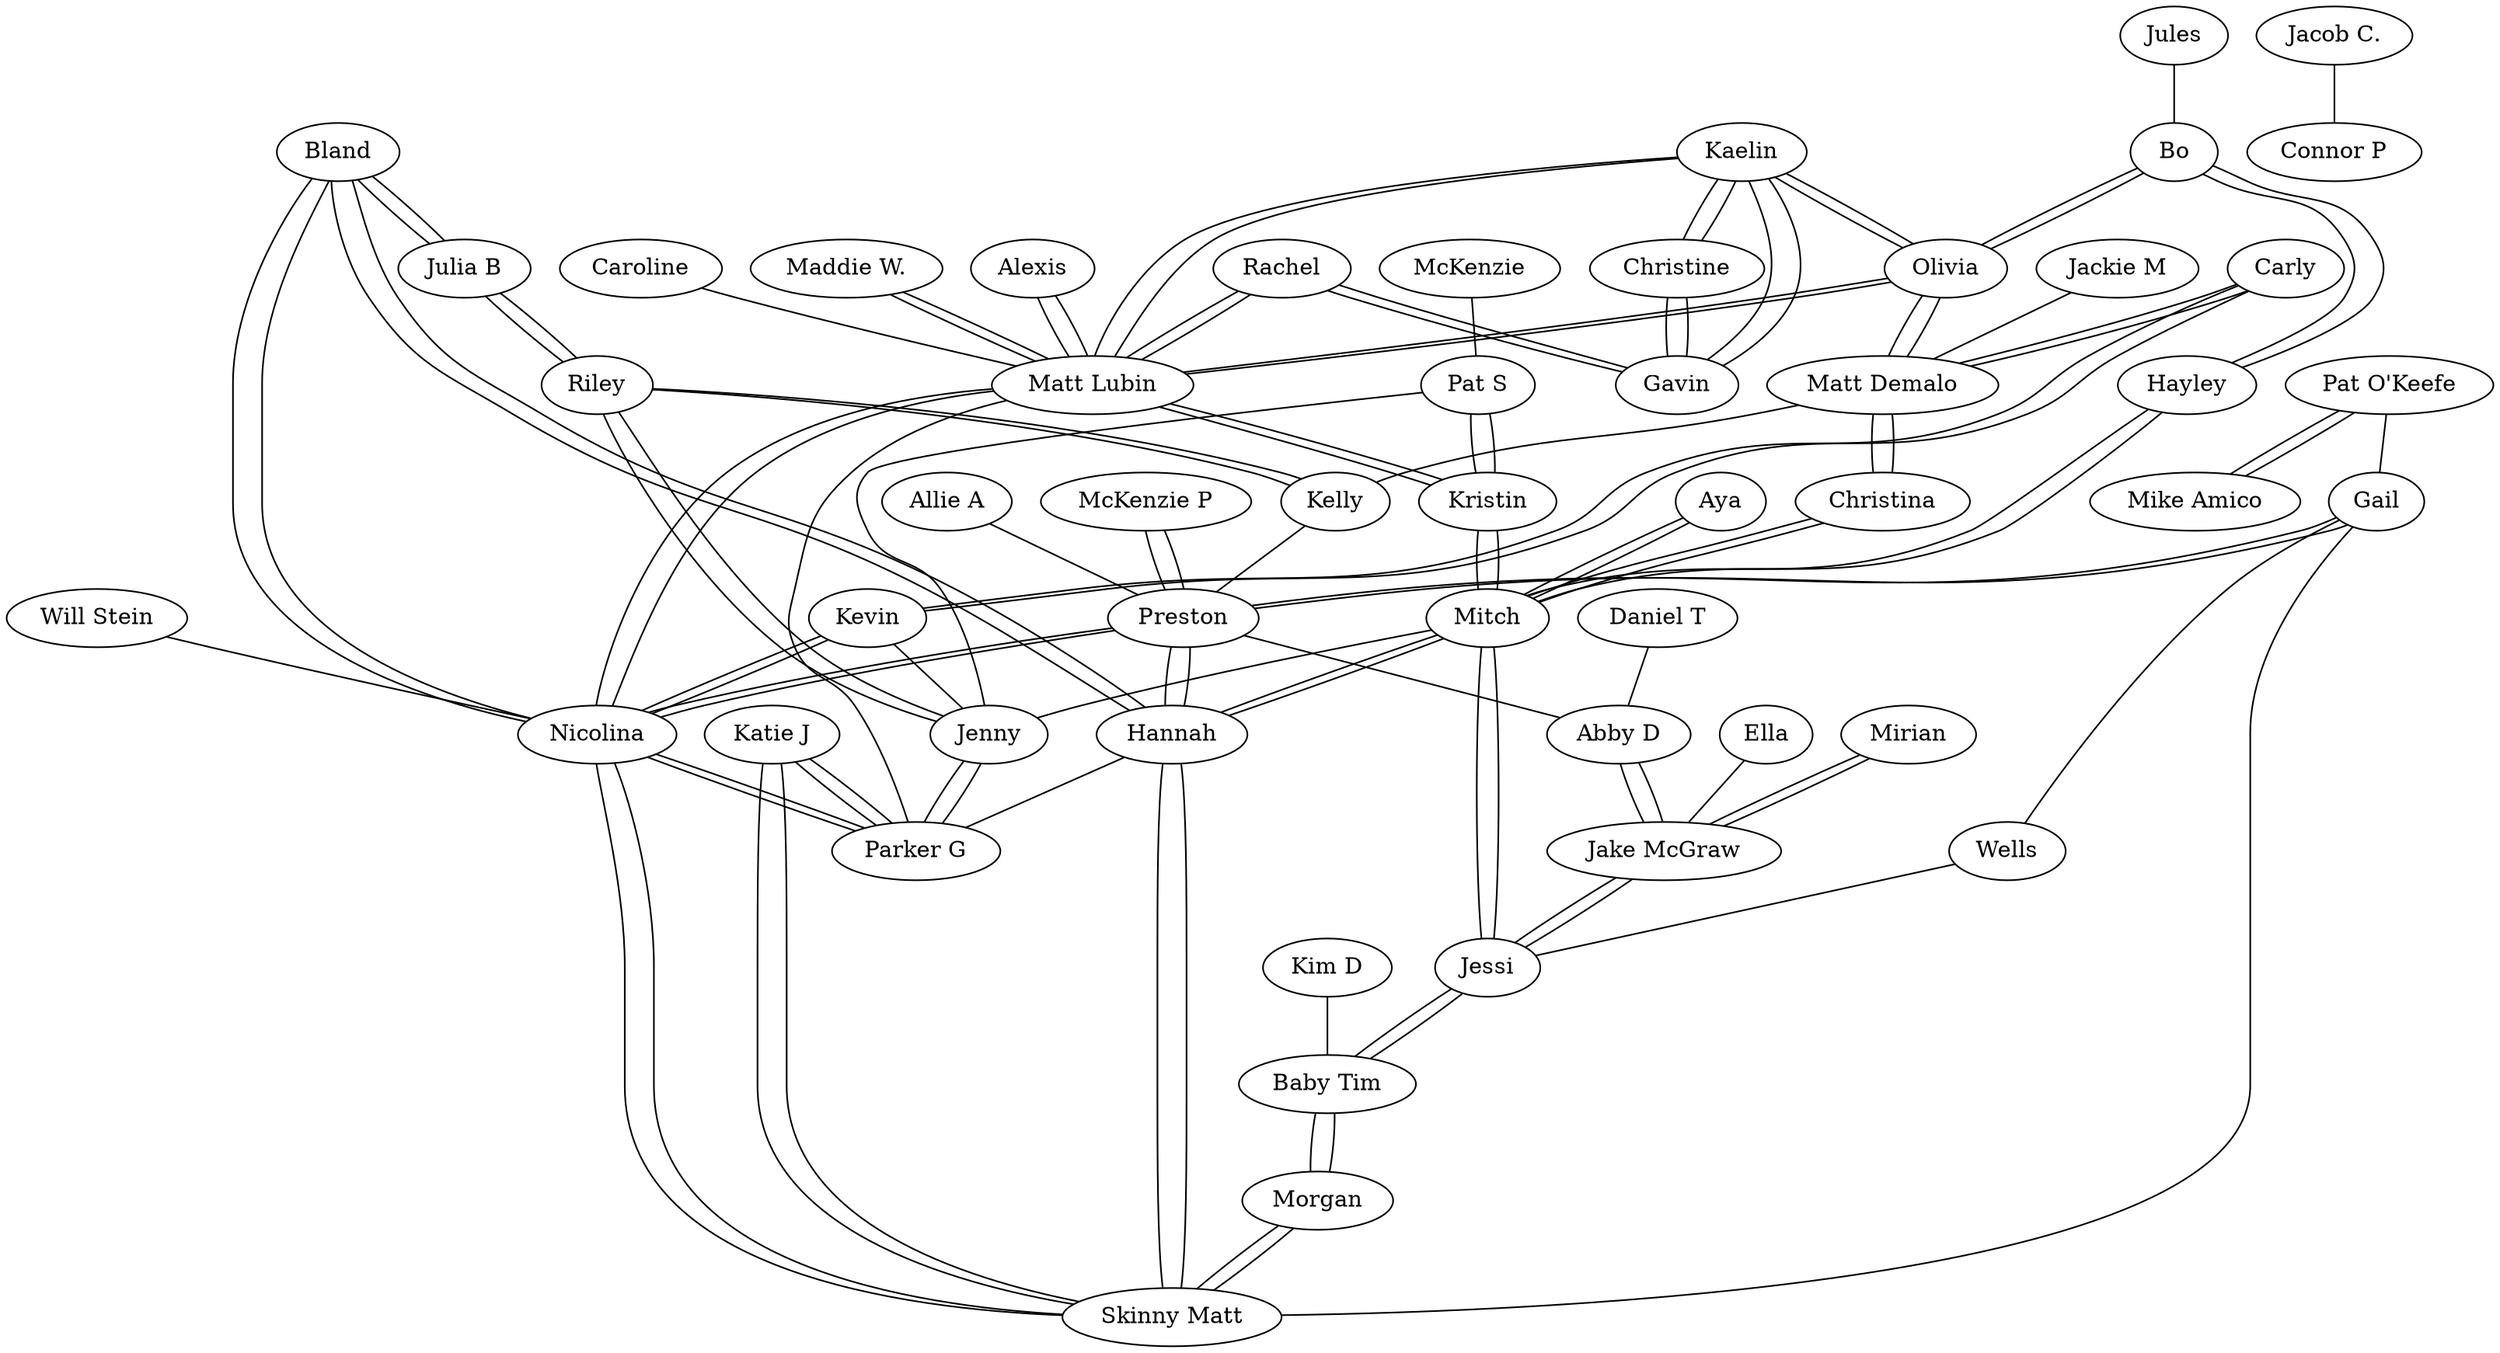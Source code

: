 /* Created by igraph 0.7.1 */
graph {
  0 [
    label="Parker G"
    name="Parker G"
    size=12
  ];
  1 [
    label="Skinny Matt"
    name="Skinny Matt"
    size=15
  ];
  2 [
    label=Jenny
    name=Jenny
    size=9
  ];
  3 [
    label=Hannah
    name=Hannah
    size=15
  ];
  4 [
    label=Morgan
    name=Morgan
    size=6
  ];
  5 [
    label=Nicolina
    name=Nicolina
    size=21
  ];
  6 [
    label="Baby Tim"
    name="Baby Tim"
    size=9
  ];
  7 [
    label=Jessi
    name=Jessi
    size=12
  ];
  8 [
    label=Wells
    name=Wells
    size=0
  ];
  9 [
    label="Jake McGraw"
    name="Jake McGraw"
    size=12
  ];
  10 [
    label=Mitch
    name=Mitch
    size=21
  ];
  11 [
    label="Katie J"
    name="Katie J"
    size=6
  ];
  12 [
    label="Kim D"
    name="Kim D"
    size=0
  ];
  13 [
    label=Mirian
    name=Mirian
    size=3
  ];
  14 [
    label="Abby D"
    name="Abby D"
    size=9
  ];
  15 [
    label=Preston
    name=Preston
    size=18
  ];
  16 [
    label=Gail
    name=Gail
    size=6
  ];
  17 [
    label=Kelly
    name=Kelly
    size=3
  ];
  18 [
    label="Allie A"
    name="Allie A"
    size=0
  ];
  19 [
    label="McKenzie P"
    name="McKenzie P"
    size=3
  ];
  20 [
    label="Daniel T"
    name="Daniel T"
    size=0
  ];
  21 [
    label=Kristin
    name=Kristin
    size=9
  ];
  22 [
    label=Christina
    name=Christina
    size=6
  ];
  23 [
    label="Matt Lubin"
    name="Matt Lubin"
    size=24
  ];
  24 [
    label="Matt Demalo"
    name="Matt Demalo"
    size=15
  ];
  25 [
    label=Gavin
    name=Gavin
    size=9
  ];
  26 [
    label=Christine
    name=Christine
    size=6
  ];
  27 [
    label=Rachel
    name=Rachel
    size=6
  ];
  28 [
    label=Olivia
    name=Olivia
    size=12
  ];
  29 [
    label=Kaelin
    name=Kaelin
    size=12
  ];
  30 [
    label="Pat S"
    name="Pat S"
    size=6
  ];
  31 [
    label=Kevin
    name=Kevin
    size=9
  ];
  32 [
    label=Carly
    name=Carly
    size=6
  ];
  33 [
    label=Riley
    name=Riley
    size=9
  ];
  34 [
    label="Maddie W."
    name="Maddie W."
    size=3
  ];
  35 [
    label=Alexis
    name=Alexis
    size=3
  ];
  36 [
    label="Julia B"
    name="Julia B"
    size=6
  ];
  37 [
    label=Hayley
    name=Hayley
    size=6
  ];
  38 [
    label=Bo
    name=Bo
    size=9
  ];
  39 [
    label=Bland
    name=Bland
    size=9
  ];
  40 [
    label="Connor P"
    name="Connor P"
    size=3
  ];
  41 [
    label=Aya
    name=Aya
    size=3
  ];
  42 [
    label="Mike Amico"
    name="Mike Amico"
    size=3
  ];
  43 [
    label="Will Stein"
    name="Will Stein"
    size=0
  ];
  44 [
    label=Ella
    name=Ella
    size=0
  ];
  45 [
    label=Caroline
    name=Caroline
    size=0
  ];
  46 [
    label="Jackie M"
    name="Jackie M"
    size=0
  ];
  47 [
    label=McKenzie
    name=McKenzie
    size=0
  ];
  48 [
    label=Jules
    name=Jules
    size=0
  ];
  49 [
    label="Jacob C."
    name="Jacob C."
    size=0
  ];
  50 [
    label="Pat O'Keefe"
    name="Pat O'Keefe"
    size=6
  ];

  2 -- 0;
  23 -- 0;
  5 -- 0;
  11 -- 0;
  3 -- 1;
  4 -- 1;
  5 -- 1;
  11 -- 1;
  16 -- 1;
  2 -- 0;
  30 -- 2;
  33 -- 2;
  3 -- 0;
  3 -- 1;
  15 -- 3;
  39 -- 3;
  10 -- 3;
  6 -- 4;
  4 -- 1;
  5 -- 1;
  23 -- 5;
  15 -- 5;
  5 -- 0;
  43 -- 5;
  31 -- 5;
  39 -- 5;
  7 -- 6;
  12 -- 6;
  6 -- 4;
  10 -- 7;
  7 -- 6;
  8 -- 7;
  9 -- 7;
  9 -- 7;
  14 -- 9;
  13 -- 9;
  44 -- 9;
  22 -- 10;
  10 -- 2;
  21 -- 10;
  10 -- 7;
  41 -- 10;
  37 -- 10;
  10 -- 3;
  11 -- 0;
  11 -- 1;
  13 -- 9;
  14 -- 9;
  15 -- 14;
  20 -- 14;
  17 -- 15;
  16 -- 15;
  15 -- 5;
  18 -- 15;
  15 -- 3;
  19 -- 15;
  16 -- 15;
  16 -- 8;
  33 -- 17;
  19 -- 15;
  23 -- 21;
  21 -- 10;
  30 -- 21;
  24 -- 22;
  22 -- 10;
  23 -- 21;
  23 -- 5;
  45 -- 23;
  28 -- 23;
  29 -- 23;
  27 -- 23;
  34 -- 23;
  35 -- 23;
  24 -- 22;
  28 -- 24;
  24 -- 17;
  46 -- 24;
  32 -- 24;
  27 -- 25;
  26 -- 25;
  29 -- 25;
  26 -- 25;
  29 -- 26;
  27 -- 23;
  27 -- 25;
  28 -- 23;
  28 -- 24;
  29 -- 28;
  38 -- 28;
  29 -- 28;
  29 -- 23;
  29 -- 25;
  29 -- 26;
  30 -- 21;
  47 -- 30;
  32 -- 31;
  31 -- 5;
  31 -- 2;
  32 -- 31;
  32 -- 24;
  33 -- 2;
  33 -- 17;
  36 -- 33;
  34 -- 23;
  35 -- 23;
  36 -- 33;
  39 -- 36;
  37 -- 10;
  38 -- 37;
  38 -- 28;
  38 -- 37;
  48 -- 38;
  39 -- 36;
  39 -- 5;
  39 -- 3;
  49 -- 40;
  41 -- 10;
  50 -- 42;
  50 -- 42;
  50 -- 16;
}
